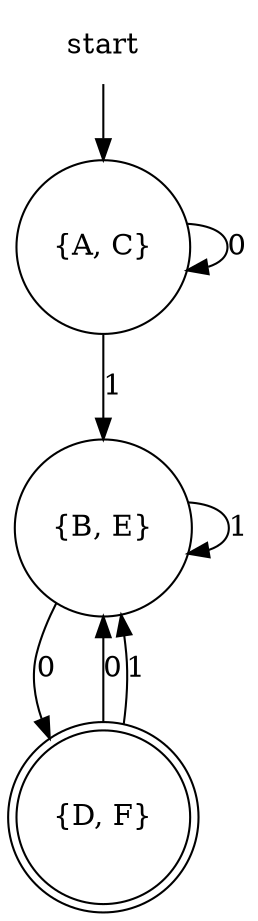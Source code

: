 digraph automaton {
    node [shape=none]; start;
    node [shape=doublecircle]; "{D, F}";
    node [shape=circle];
    start -> "{A, C}";
    "{A, C}" -> "{A, C}" [label="0"];
    "{A, C}" -> "{B, E}" [label="1"];
    "{B, E}" -> "{D, F}" [label="0"];
    "{B, E}" -> "{B, E}" [label="1"];
    "{D, F}" -> "{B, E}" [label="0"];
    "{D, F}" -> "{B, E}" [label="1"];
}

